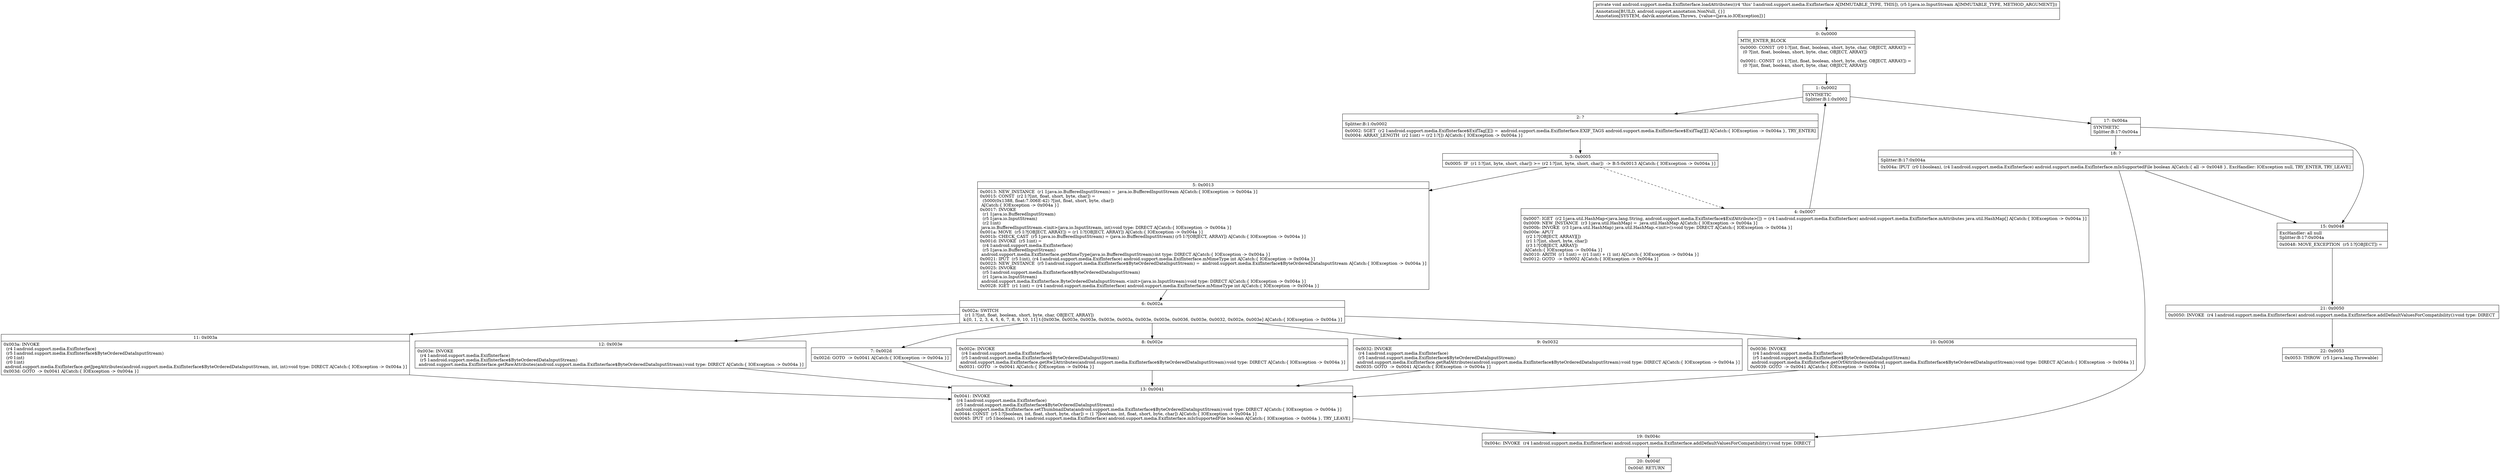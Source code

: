 digraph "CFG forandroid.support.media.ExifInterface.loadAttributes(Ljava\/io\/InputStream;)V" {
Node_0 [shape=record,label="{0\:\ 0x0000|MTH_ENTER_BLOCK\l|0x0000: CONST  (r0 I:?[int, float, boolean, short, byte, char, OBJECT, ARRAY]) = \l  (0 ?[int, float, boolean, short, byte, char, OBJECT, ARRAY])\l \l0x0001: CONST  (r1 I:?[int, float, boolean, short, byte, char, OBJECT, ARRAY]) = \l  (0 ?[int, float, boolean, short, byte, char, OBJECT, ARRAY])\l \l}"];
Node_1 [shape=record,label="{1\:\ 0x0002|SYNTHETIC\lSplitter:B:1:0x0002\l}"];
Node_2 [shape=record,label="{2\:\ ?|Splitter:B:1:0x0002\l|0x0002: SGET  (r2 I:android.support.media.ExifInterface$ExifTag[][]) =  android.support.media.ExifInterface.EXIF_TAGS android.support.media.ExifInterface$ExifTag[][] A[Catch:\{ IOException \-\> 0x004a \}, TRY_ENTER]\l0x0004: ARRAY_LENGTH  (r2 I:int) = (r2 I:?[]) A[Catch:\{ IOException \-\> 0x004a \}]\l}"];
Node_3 [shape=record,label="{3\:\ 0x0005|0x0005: IF  (r1 I:?[int, byte, short, char]) \>= (r2 I:?[int, byte, short, char])  \-\> B:5:0x0013 A[Catch:\{ IOException \-\> 0x004a \}]\l}"];
Node_4 [shape=record,label="{4\:\ 0x0007|0x0007: IGET  (r2 I:java.util.HashMap\<java.lang.String, android.support.media.ExifInterface$ExifAttribute\>[]) = (r4 I:android.support.media.ExifInterface) android.support.media.ExifInterface.mAttributes java.util.HashMap[] A[Catch:\{ IOException \-\> 0x004a \}]\l0x0009: NEW_INSTANCE  (r3 I:java.util.HashMap) =  java.util.HashMap A[Catch:\{ IOException \-\> 0x004a \}]\l0x000b: INVOKE  (r3 I:java.util.HashMap) java.util.HashMap.\<init\>():void type: DIRECT A[Catch:\{ IOException \-\> 0x004a \}]\l0x000e: APUT  \l  (r2 I:?[OBJECT, ARRAY][])\l  (r1 I:?[int, short, byte, char])\l  (r3 I:?[OBJECT, ARRAY])\l A[Catch:\{ IOException \-\> 0x004a \}]\l0x0010: ARITH  (r1 I:int) = (r1 I:int) + (1 int) A[Catch:\{ IOException \-\> 0x004a \}]\l0x0012: GOTO  \-\> 0x0002 A[Catch:\{ IOException \-\> 0x004a \}]\l}"];
Node_5 [shape=record,label="{5\:\ 0x0013|0x0013: NEW_INSTANCE  (r1 I:java.io.BufferedInputStream) =  java.io.BufferedInputStream A[Catch:\{ IOException \-\> 0x004a \}]\l0x0015: CONST  (r2 I:?[int, float, short, byte, char]) = \l  (5000(0x1388, float:7.006E\-42) ?[int, float, short, byte, char])\l A[Catch:\{ IOException \-\> 0x004a \}]\l0x0017: INVOKE  \l  (r1 I:java.io.BufferedInputStream)\l  (r5 I:java.io.InputStream)\l  (r2 I:int)\l java.io.BufferedInputStream.\<init\>(java.io.InputStream, int):void type: DIRECT A[Catch:\{ IOException \-\> 0x004a \}]\l0x001a: MOVE  (r5 I:?[OBJECT, ARRAY]) = (r1 I:?[OBJECT, ARRAY]) A[Catch:\{ IOException \-\> 0x004a \}]\l0x001b: CHECK_CAST  (r5 I:java.io.BufferedInputStream) = (java.io.BufferedInputStream) (r5 I:?[OBJECT, ARRAY]) A[Catch:\{ IOException \-\> 0x004a \}]\l0x001d: INVOKE  (r5 I:int) = \l  (r4 I:android.support.media.ExifInterface)\l  (r5 I:java.io.BufferedInputStream)\l android.support.media.ExifInterface.getMimeType(java.io.BufferedInputStream):int type: DIRECT A[Catch:\{ IOException \-\> 0x004a \}]\l0x0021: IPUT  (r5 I:int), (r4 I:android.support.media.ExifInterface) android.support.media.ExifInterface.mMimeType int A[Catch:\{ IOException \-\> 0x004a \}]\l0x0023: NEW_INSTANCE  (r5 I:android.support.media.ExifInterface$ByteOrderedDataInputStream) =  android.support.media.ExifInterface$ByteOrderedDataInputStream A[Catch:\{ IOException \-\> 0x004a \}]\l0x0025: INVOKE  \l  (r5 I:android.support.media.ExifInterface$ByteOrderedDataInputStream)\l  (r1 I:java.io.InputStream)\l android.support.media.ExifInterface.ByteOrderedDataInputStream.\<init\>(java.io.InputStream):void type: DIRECT A[Catch:\{ IOException \-\> 0x004a \}]\l0x0028: IGET  (r1 I:int) = (r4 I:android.support.media.ExifInterface) android.support.media.ExifInterface.mMimeType int A[Catch:\{ IOException \-\> 0x004a \}]\l}"];
Node_6 [shape=record,label="{6\:\ 0x002a|0x002a: SWITCH  \l  (r1 I:?[int, float, boolean, short, byte, char, OBJECT, ARRAY])\l k:[0, 1, 2, 3, 4, 5, 6, 7, 8, 9, 10, 11] t:[0x003e, 0x003e, 0x003e, 0x003e, 0x003a, 0x003e, 0x003e, 0x0036, 0x003e, 0x0032, 0x002e, 0x003e] A[Catch:\{ IOException \-\> 0x004a \}]\l}"];
Node_7 [shape=record,label="{7\:\ 0x002d|0x002d: GOTO  \-\> 0x0041 A[Catch:\{ IOException \-\> 0x004a \}]\l}"];
Node_8 [shape=record,label="{8\:\ 0x002e|0x002e: INVOKE  \l  (r4 I:android.support.media.ExifInterface)\l  (r5 I:android.support.media.ExifInterface$ByteOrderedDataInputStream)\l android.support.media.ExifInterface.getRw2Attributes(android.support.media.ExifInterface$ByteOrderedDataInputStream):void type: DIRECT A[Catch:\{ IOException \-\> 0x004a \}]\l0x0031: GOTO  \-\> 0x0041 A[Catch:\{ IOException \-\> 0x004a \}]\l}"];
Node_9 [shape=record,label="{9\:\ 0x0032|0x0032: INVOKE  \l  (r4 I:android.support.media.ExifInterface)\l  (r5 I:android.support.media.ExifInterface$ByteOrderedDataInputStream)\l android.support.media.ExifInterface.getRafAttributes(android.support.media.ExifInterface$ByteOrderedDataInputStream):void type: DIRECT A[Catch:\{ IOException \-\> 0x004a \}]\l0x0035: GOTO  \-\> 0x0041 A[Catch:\{ IOException \-\> 0x004a \}]\l}"];
Node_10 [shape=record,label="{10\:\ 0x0036|0x0036: INVOKE  \l  (r4 I:android.support.media.ExifInterface)\l  (r5 I:android.support.media.ExifInterface$ByteOrderedDataInputStream)\l android.support.media.ExifInterface.getOrfAttributes(android.support.media.ExifInterface$ByteOrderedDataInputStream):void type: DIRECT A[Catch:\{ IOException \-\> 0x004a \}]\l0x0039: GOTO  \-\> 0x0041 A[Catch:\{ IOException \-\> 0x004a \}]\l}"];
Node_11 [shape=record,label="{11\:\ 0x003a|0x003a: INVOKE  \l  (r4 I:android.support.media.ExifInterface)\l  (r5 I:android.support.media.ExifInterface$ByteOrderedDataInputStream)\l  (r0 I:int)\l  (r0 I:int)\l android.support.media.ExifInterface.getJpegAttributes(android.support.media.ExifInterface$ByteOrderedDataInputStream, int, int):void type: DIRECT A[Catch:\{ IOException \-\> 0x004a \}]\l0x003d: GOTO  \-\> 0x0041 A[Catch:\{ IOException \-\> 0x004a \}]\l}"];
Node_12 [shape=record,label="{12\:\ 0x003e|0x003e: INVOKE  \l  (r4 I:android.support.media.ExifInterface)\l  (r5 I:android.support.media.ExifInterface$ByteOrderedDataInputStream)\l android.support.media.ExifInterface.getRawAttributes(android.support.media.ExifInterface$ByteOrderedDataInputStream):void type: DIRECT A[Catch:\{ IOException \-\> 0x004a \}]\l}"];
Node_13 [shape=record,label="{13\:\ 0x0041|0x0041: INVOKE  \l  (r4 I:android.support.media.ExifInterface)\l  (r5 I:android.support.media.ExifInterface$ByteOrderedDataInputStream)\l android.support.media.ExifInterface.setThumbnailData(android.support.media.ExifInterface$ByteOrderedDataInputStream):void type: DIRECT A[Catch:\{ IOException \-\> 0x004a \}]\l0x0044: CONST  (r5 I:?[boolean, int, float, short, byte, char]) = (1 ?[boolean, int, float, short, byte, char]) A[Catch:\{ IOException \-\> 0x004a \}]\l0x0045: IPUT  (r5 I:boolean), (r4 I:android.support.media.ExifInterface) android.support.media.ExifInterface.mIsSupportedFile boolean A[Catch:\{ IOException \-\> 0x004a \}, TRY_LEAVE]\l}"];
Node_15 [shape=record,label="{15\:\ 0x0048|ExcHandler: all null\lSplitter:B:17:0x004a\l|0x0048: MOVE_EXCEPTION  (r5 I:?[OBJECT]) =  \l}"];
Node_17 [shape=record,label="{17\:\ 0x004a|SYNTHETIC\lSplitter:B:17:0x004a\l}"];
Node_18 [shape=record,label="{18\:\ ?|Splitter:B:17:0x004a\l|0x004a: IPUT  (r0 I:boolean), (r4 I:android.support.media.ExifInterface) android.support.media.ExifInterface.mIsSupportedFile boolean A[Catch:\{ all \-\> 0x0048 \}, ExcHandler: IOException null, TRY_ENTER, TRY_LEAVE]\l}"];
Node_19 [shape=record,label="{19\:\ 0x004c|0x004c: INVOKE  (r4 I:android.support.media.ExifInterface) android.support.media.ExifInterface.addDefaultValuesForCompatibility():void type: DIRECT \l}"];
Node_20 [shape=record,label="{20\:\ 0x004f|0x004f: RETURN   \l}"];
Node_21 [shape=record,label="{21\:\ 0x0050|0x0050: INVOKE  (r4 I:android.support.media.ExifInterface) android.support.media.ExifInterface.addDefaultValuesForCompatibility():void type: DIRECT \l}"];
Node_22 [shape=record,label="{22\:\ 0x0053|0x0053: THROW  (r5 I:java.lang.Throwable) \l}"];
MethodNode[shape=record,label="{private void android.support.media.ExifInterface.loadAttributes((r4 'this' I:android.support.media.ExifInterface A[IMMUTABLE_TYPE, THIS]), (r5 I:java.io.InputStream A[IMMUTABLE_TYPE, METHOD_ARGUMENT]))  | Annotation[BUILD, android.support.annotation.NonNull, \{\}]\lAnnotation[SYSTEM, dalvik.annotation.Throws, \{value=[java.io.IOException]\}]\l}"];
MethodNode -> Node_0;
Node_0 -> Node_1;
Node_1 -> Node_2;
Node_1 -> Node_17;
Node_2 -> Node_3;
Node_3 -> Node_4[style=dashed];
Node_3 -> Node_5;
Node_4 -> Node_1;
Node_5 -> Node_6;
Node_6 -> Node_7;
Node_6 -> Node_8;
Node_6 -> Node_9;
Node_6 -> Node_10;
Node_6 -> Node_11;
Node_6 -> Node_12;
Node_7 -> Node_13;
Node_8 -> Node_13;
Node_9 -> Node_13;
Node_10 -> Node_13;
Node_11 -> Node_13;
Node_12 -> Node_13;
Node_13 -> Node_19;
Node_15 -> Node_21;
Node_17 -> Node_18;
Node_17 -> Node_15;
Node_18 -> Node_19;
Node_18 -> Node_15;
Node_19 -> Node_20;
Node_21 -> Node_22;
}

